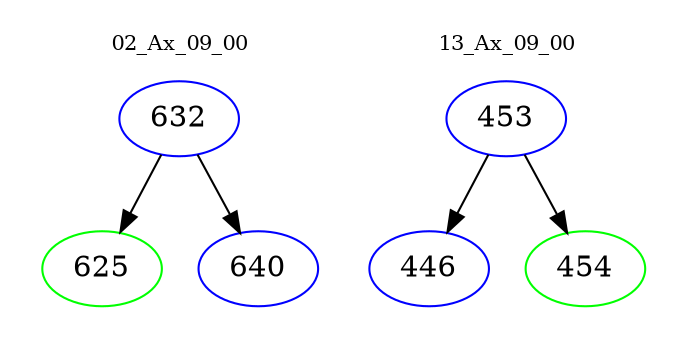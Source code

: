 digraph{
subgraph cluster_0 {
color = white
label = "02_Ax_09_00";
fontsize=10;
T0_632 [label="632", color="blue"]
T0_632 -> T0_625 [color="black"]
T0_625 [label="625", color="green"]
T0_632 -> T0_640 [color="black"]
T0_640 [label="640", color="blue"]
}
subgraph cluster_1 {
color = white
label = "13_Ax_09_00";
fontsize=10;
T1_453 [label="453", color="blue"]
T1_453 -> T1_446 [color="black"]
T1_446 [label="446", color="blue"]
T1_453 -> T1_454 [color="black"]
T1_454 [label="454", color="green"]
}
}
